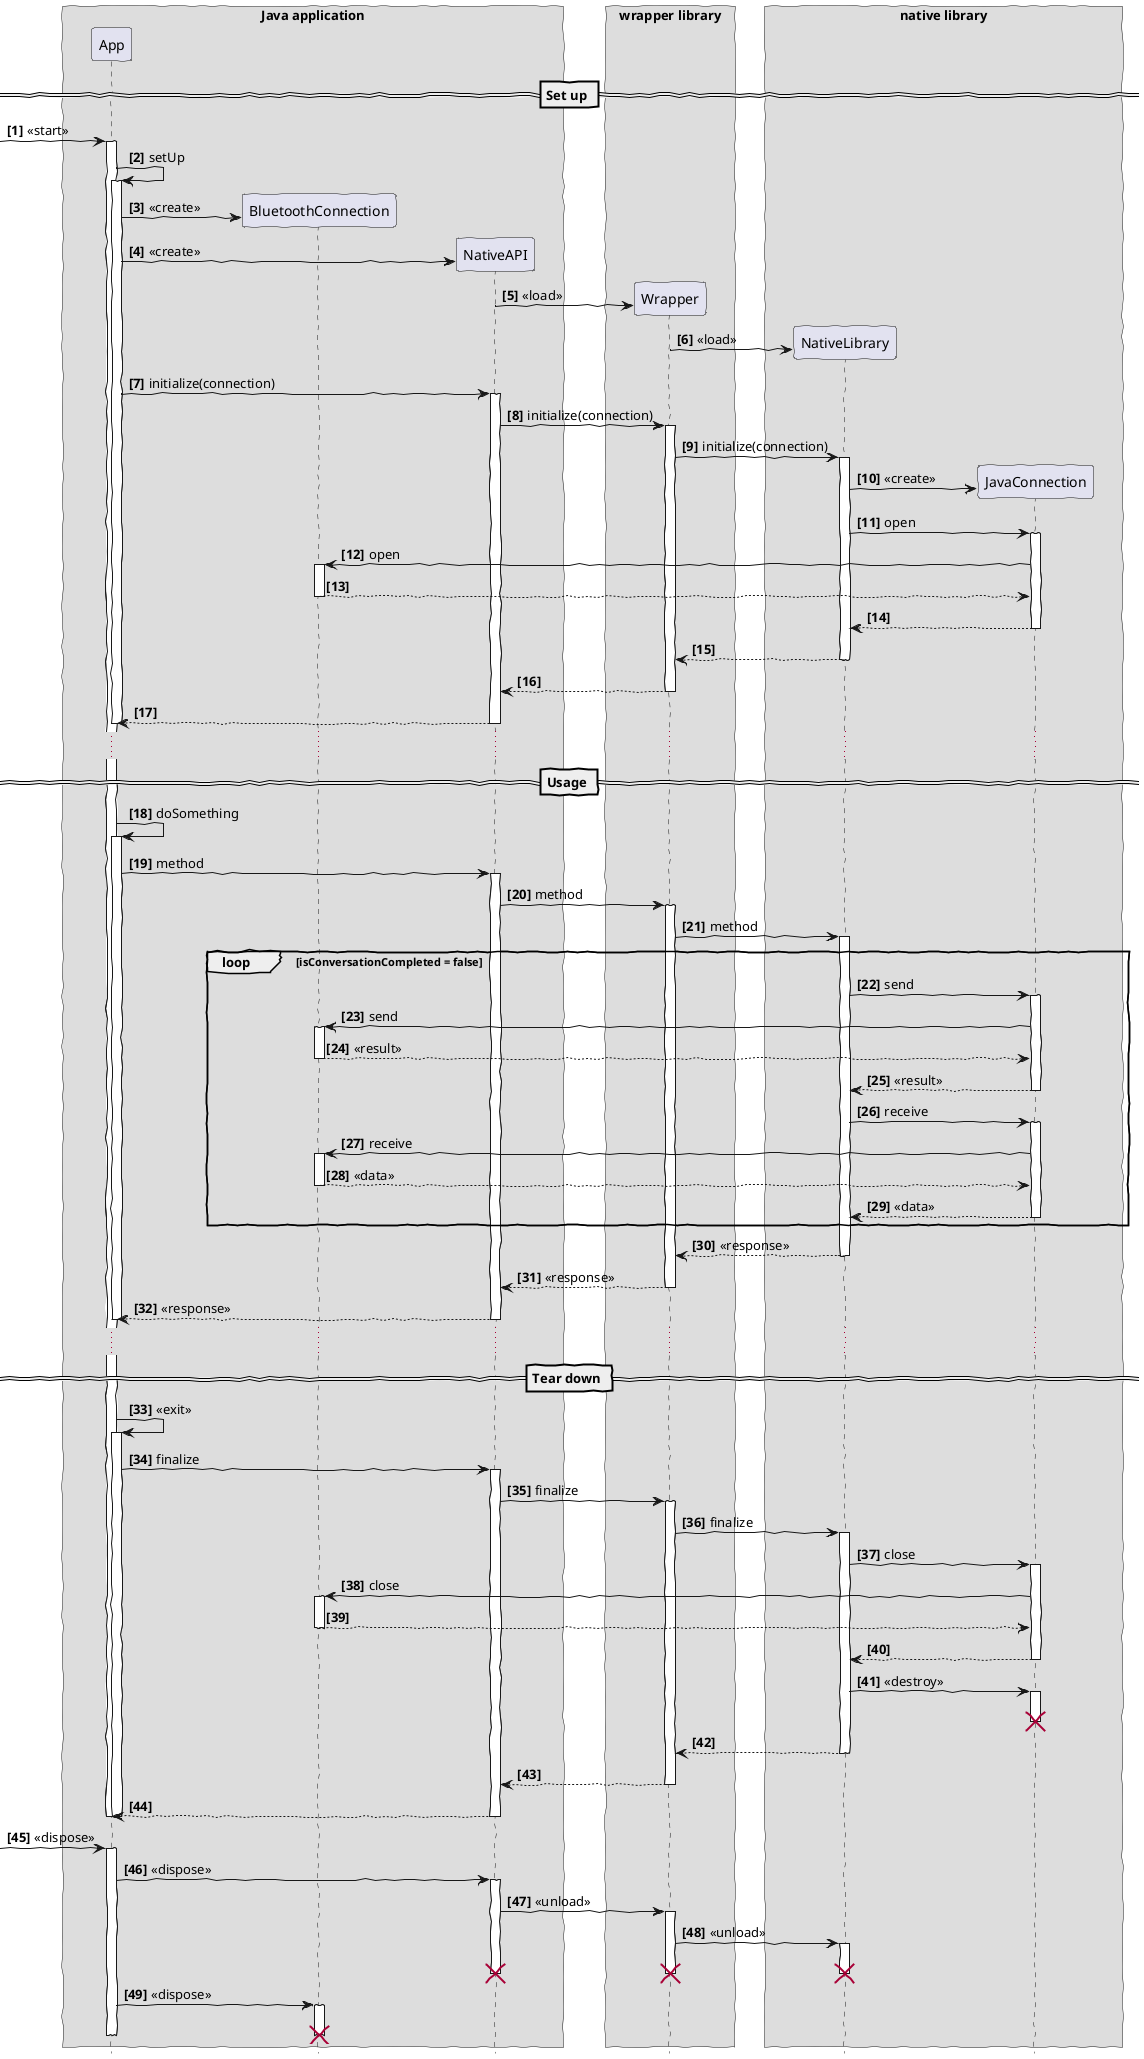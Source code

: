 @startuml

hide footbox
autonumber "<b>[0]</b>"

skinparam handwritten true

skinparam BoxPadding 10
skinparam ParticipantPadding 25

box "Java application"
participant App
participant BluetoothConnection
participant NativeAPI
end box

box "wrapper library"
participant Wrapper
end box

box "native library"
participant NativeLibrary
participant JavaConnection
end box

== Set up ==

[-> App: << start >>
activate App

App -> App: setUp
activate App

create BluetoothConnection
App -> BluetoothConnection: << create >>

create NativeAPI
App -> NativeAPI: << create >>

create Wrapper
NativeAPI -> Wrapper: << load >>

create NativeLibrary
Wrapper -> NativeLibrary: << load >>

App -> NativeAPI: initialize(connection)
activate NativeAPI

NativeAPI -> Wrapper: initialize(connection)
activate Wrapper

Wrapper -> NativeLibrary: initialize(connection)
activate NativeLibrary

create JavaConnection
NativeLibrary -> JavaConnection: << create >>

NativeLibrary -> JavaConnection: open
activate JavaConnection

JavaConnection -> BluetoothConnection: open
activate BluetoothConnection

BluetoothConnection --> JavaConnection
deactivate BluetoothConnection

JavaConnection --> NativeLibrary
deactivate JavaConnection

NativeLibrary --> Wrapper
deactivate NativeLibrary

Wrapper --> NativeAPI
deactivate Wrapper

NativeAPI --> App
deactivate NativeAPI
deactivate App

...

== Usage ==

App -> App: doSomething
activate App

App -> NativeAPI: method
activate NativeAPI

NativeAPI -> Wrapper: method
activate Wrapper

Wrapper -> NativeLibrary: method
activate NativeLibrary

loop isConversationCompleted = false
NativeLibrary -> JavaConnection: send
activate JavaConnection

JavaConnection -> BluetoothConnection: send
activate BluetoothConnection

BluetoothConnection --> JavaConnection: << result >>
deactivate BluetoothConnection

JavaConnection --> NativeLibrary: << result >>
deactivate JavaConnection

NativeLibrary -> JavaConnection: receive
activate JavaConnection

JavaConnection -> BluetoothConnection: receive
activate BluetoothConnection

BluetoothConnection --> JavaConnection: << data >>
deactivate BluetoothConnection

JavaConnection --> NativeLibrary: << data >>
deactivate JavaConnection
end

NativeLibrary --> Wrapper: << response >>
deactivate NativeLibrary

Wrapper --> NativeAPI: << response >>
deactivate Wrapper

NativeAPI --> App: << response >>
deactivate NativeAPI
deactivate App

...

== Tear down ==

App -> App: << exit >>
activate App

App -> NativeAPI: finalize
activate NativeAPI

NativeAPI -> Wrapper: finalize
activate Wrapper

Wrapper -> NativeLibrary: finalize
activate NativeLibrary

NativeLibrary -> JavaConnection: close
activate JavaConnection

JavaConnection -> BluetoothConnection: close
activate BluetoothConnection

BluetoothConnection --> JavaConnection
deactivate BluetoothConnection

JavaConnection --> NativeLibrary
deactivate JavaConnection

NativeLibrary -> JavaConnection: << destroy >>
activate JavaConnection
deactivate JavaConnection
destroy JavaConnection

NativeLibrary --> Wrapper
deactivate NativeLibrary

Wrapper --> NativeAPI
deactivate Wrapper

NativeAPI --> App
deactivate NativeAPI
deactivate App
deactivate App

[-> App: << dispose >>
activate App

App -> NativeAPI: << dispose >>
activate NativeAPI

NativeAPI -> Wrapper: << unload >>
activate Wrapper

Wrapper -> NativeLibrary: << unload >>
activate NativeLibrary
deactivate NativeLibrary
destroy NativeLibrary

deactivate Wrapper
destroy Wrapper

destroy NativeAPI

App -> BluetoothConnection: << dispose >>
activate BluetoothConnection
deactivate BluetoothConnection
destroy BluetoothConnection

deactivate App

@enduml
